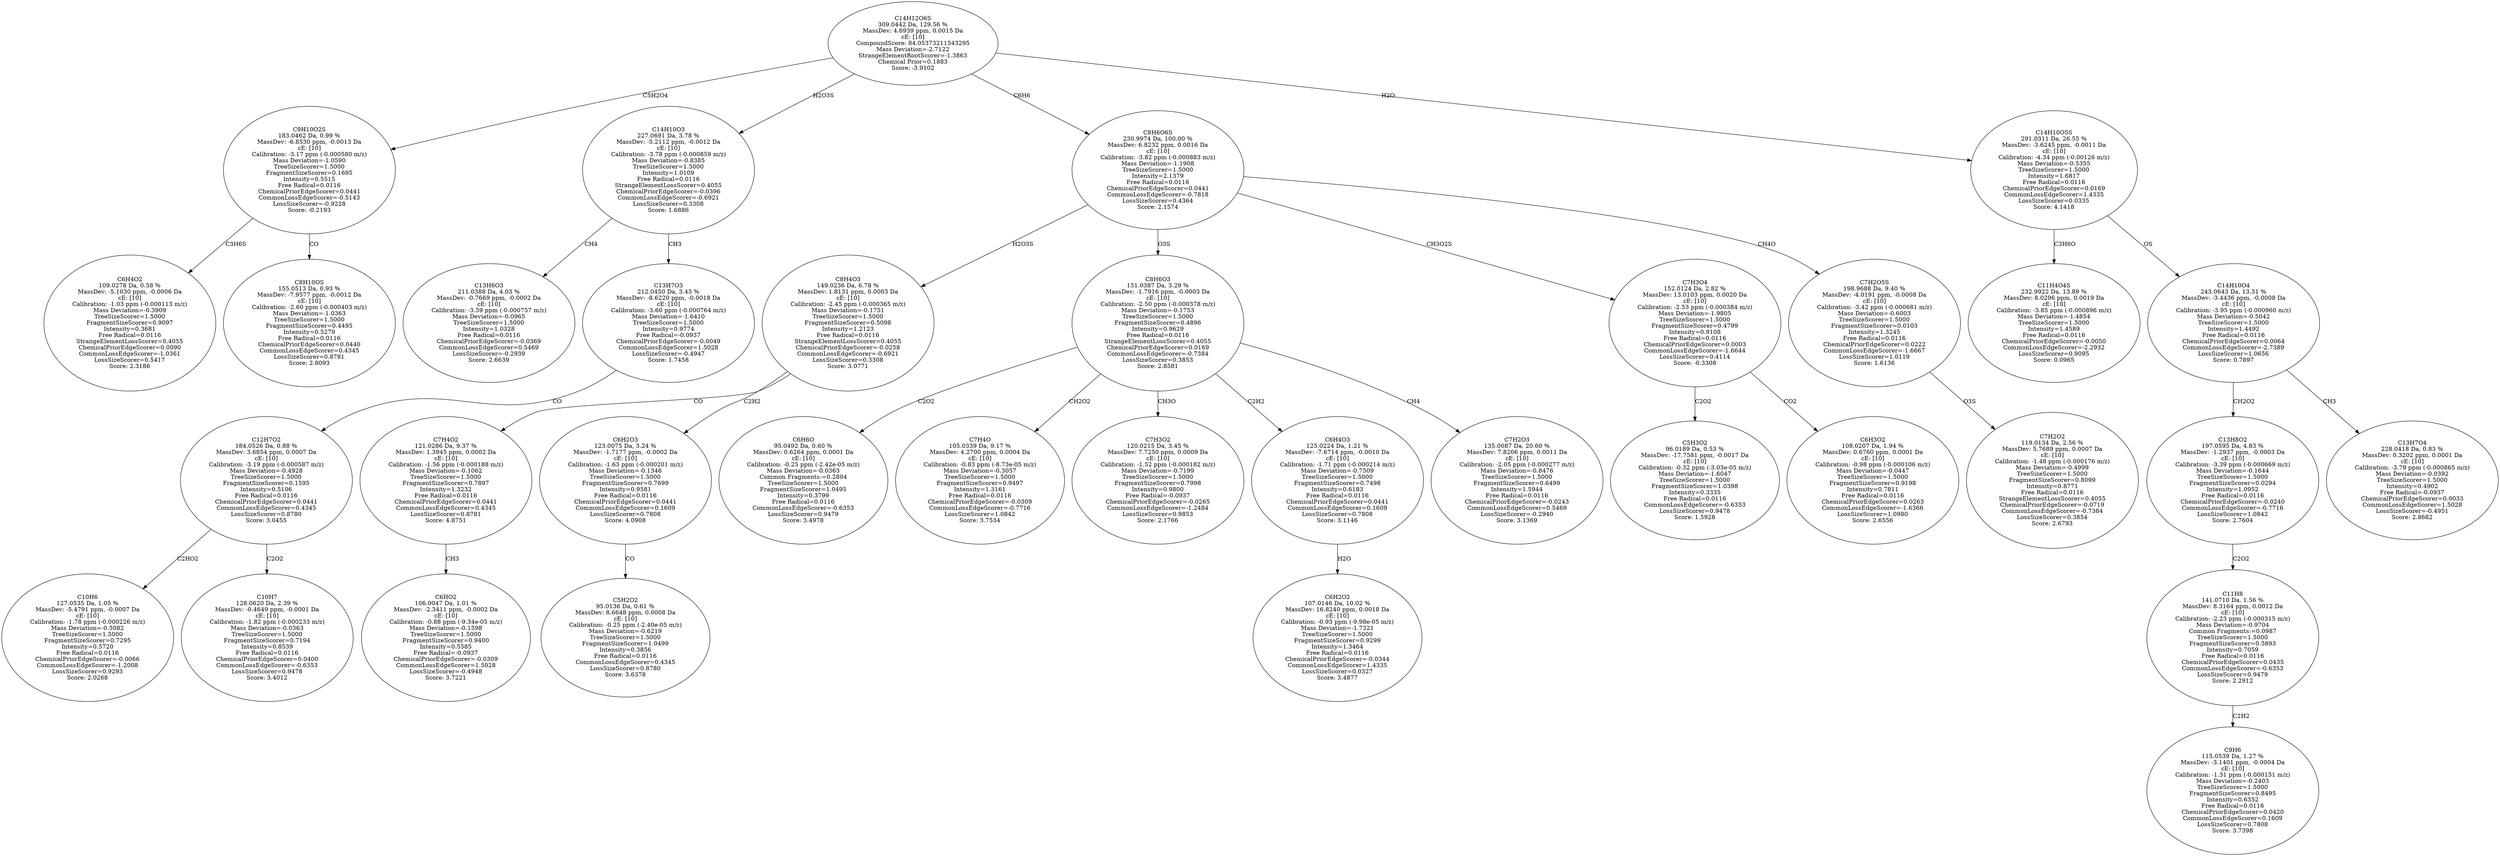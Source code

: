 strict digraph {
v1 [label="C6H4O2\n109.0278 Da, 0.58 %\nMassDev: -5.1030 ppm, -0.0006 Da\ncE: [10]\nCalibration: -1.03 ppm (-0.000113 m/z)\nMass Deviation=-0.3909\nTreeSizeScorer=1.5000\nFragmentSizeScorer=0.9097\nIntensity=0.3681\nFree Radical=0.0116\nStrangeElementLossScorer=0.4055\nChemicalPriorEdgeScorer=0.0090\nCommonLossEdgeScorer=-1.0361\nLossSizeScorer=0.5417\nScore: 2.3186"];
v2 [label="C8H10OS\n155.0513 Da, 0.93 %\nMassDev: -7.9577 ppm, -0.0012 Da\ncE: [10]\nCalibration: -2.60 ppm (-0.000403 m/z)\nMass Deviation=-1.0363\nTreeSizeScorer=1.5000\nFragmentSizeScorer=0.4495\nIntensity=0.5279\nFree Radical=0.0116\nChemicalPriorEdgeScorer=0.0440\nCommonLossEdgeScorer=0.4345\nLossSizeScorer=0.8781\nScore: 2.8093"];
v3 [label="C9H10O2S\n183.0462 Da, 0.99 %\nMassDev: -6.8530 ppm, -0.0013 Da\ncE: [10]\nCalibration: -3.17 ppm (-0.000580 m/z)\nMass Deviation=-1.0590\nTreeSizeScorer=1.5000\nFragmentSizeScorer=0.1695\nIntensity=0.5515\nFree Radical=0.0116\nChemicalPriorEdgeScorer=0.0441\nCommonLossEdgeScorer=-0.5143\nLossSizeScorer=-0.9228\nScore: -0.2193"];
v4 [label="C13H6O3\n211.0388 Da, 4.03 %\nMassDev: -0.7669 ppm, -0.0002 Da\ncE: [10]\nCalibration: -3.59 ppm (-0.000757 m/z)\nMass Deviation=-0.0965\nTreeSizeScorer=1.5000\nIntensity=1.0328\nFree Radical=0.0116\nChemicalPriorEdgeScorer=-0.0369\nCommonLossEdgeScorer=0.5469\nLossSizeScorer=-0.2939\nScore: 2.6639"];
v5 [label="C10H6\n127.0535 Da, 1.05 %\nMassDev: -5.4791 ppm, -0.0007 Da\ncE: [10]\nCalibration: -1.78 ppm (-0.000226 m/z)\nMass Deviation=-0.5082\nTreeSizeScorer=1.5000\nFragmentSizeScorer=0.7295\nIntensity=0.5720\nFree Radical=0.0116\nChemicalPriorEdgeScorer=-0.0066\nCommonLossEdgeScorer=-1.2008\nLossSizeScorer=0.9293\nScore: 2.0268"];
v6 [label="C10H7\n128.0620 Da, 2.39 %\nMassDev: -0.4649 ppm, -0.0001 Da\ncE: [10]\nCalibration: -1.82 ppm (-0.000233 m/z)\nMass Deviation=-0.0363\nTreeSizeScorer=1.5000\nFragmentSizeScorer=0.7194\nIntensity=0.8539\nFree Radical=0.0116\nChemicalPriorEdgeScorer=0.0400\nCommonLossEdgeScorer=-0.6353\nLossSizeScorer=0.9478\nScore: 3.4012"];
v7 [label="C12H7O2\n184.0526 Da, 0.88 %\nMassDev: 3.6854 ppm, 0.0007 Da\ncE: [10]\nCalibration: -3.19 ppm (-0.000587 m/z)\nMass Deviation=-0.4928\nTreeSizeScorer=1.5000\nFragmentSizeScorer=0.1595\nIntensity=0.5106\nFree Radical=0.0116\nChemicalPriorEdgeScorer=0.0441\nCommonLossEdgeScorer=0.4345\nLossSizeScorer=0.8780\nScore: 3.0455"];
v8 [label="C13H7O3\n212.0450 Da, 3.43 %\nMassDev: -8.6220 ppm, -0.0018 Da\ncE: [10]\nCalibration: -3.60 ppm (-0.000764 m/z)\nMass Deviation=-1.6410\nTreeSizeScorer=1.5000\nIntensity=0.9774\nFree Radical=-0.0937\nChemicalPriorEdgeScorer=-0.0049\nCommonLossEdgeScorer=1.5028\nLossSizeScorer=-0.4947\nScore: 1.7458"];
v9 [label="C14H10O3\n227.0691 Da, 3.78 %\nMassDev: -5.2112 ppm, -0.0012 Da\ncE: [10]\nCalibration: -3.78 ppm (-0.000859 m/z)\nMass Deviation=-0.8385\nTreeSizeScorer=1.5000\nIntensity=1.0109\nFree Radical=0.0116\nStrangeElementLossScorer=0.4055\nChemicalPriorEdgeScorer=-0.0396\nCommonLossEdgeScorer=-0.6921\nLossSizeScorer=0.3308\nScore: 1.6886"];
v10 [label="C6HO2\n106.0047 Da, 1.01 %\nMassDev: -2.3411 ppm, -0.0002 Da\ncE: [10]\nCalibration: -0.88 ppm (-9.34e-05 m/z)\nMass Deviation=-0.1598\nTreeSizeScorer=1.5000\nFragmentSizeScorer=0.9400\nIntensity=0.5585\nFree Radical=-0.0937\nChemicalPriorEdgeScorer=-0.0309\nCommonLossEdgeScorer=1.5028\nLossSizeScorer=-0.4948\nScore: 3.7221"];
v11 [label="C7H4O2\n121.0286 Da, 9.37 %\nMassDev: 1.3945 ppm, 0.0002 Da\ncE: [10]\nCalibration: -1.56 ppm (-0.000188 m/z)\nMass Deviation=-0.1062\nTreeSizeScorer=1.5000\nFragmentSizeScorer=0.7897\nIntensity=1.3232\nFree Radical=0.0116\nChemicalPriorEdgeScorer=0.0441\nCommonLossEdgeScorer=0.4345\nLossSizeScorer=0.8781\nScore: 4.8751"];
v12 [label="C5H2O2\n95.0136 Da, 0.61 %\nMassDev: 8.6648 ppm, 0.0008 Da\ncE: [10]\nCalibration: -0.25 ppm (-2.40e-05 m/z)\nMass Deviation=-0.6219\nTreeSizeScorer=1.5000\nFragmentSizeScorer=1.0499\nIntensity=0.3856\nFree Radical=0.0116\nCommonLossEdgeScorer=0.4345\nLossSizeScorer=0.8780\nScore: 3.6378"];
v13 [label="C6H2O3\n123.0075 Da, 3.24 %\nMassDev: -1.7177 ppm, -0.0002 Da\ncE: [10]\nCalibration: -1.63 ppm (-0.000201 m/z)\nMass Deviation=-0.1346\nTreeSizeScorer=1.5000\nFragmentSizeScorer=0.7699\nIntensity=0.9581\nFree Radical=0.0116\nChemicalPriorEdgeScorer=0.0441\nCommonLossEdgeScorer=0.1609\nLossSizeScorer=0.7808\nScore: 4.0908"];
v14 [label="C8H4O3\n149.0236 Da, 6.78 %\nMassDev: 1.8131 ppm, 0.0003 Da\ncE: [10]\nCalibration: -2.45 ppm (-0.000365 m/z)\nMass Deviation=-0.1751\nTreeSizeScorer=1.5000\nFragmentSizeScorer=0.5098\nIntensity=1.2123\nFree Radical=0.0116\nStrangeElementLossScorer=0.4055\nChemicalPriorEdgeScorer=-0.0258\nCommonLossEdgeScorer=-0.6921\nLossSizeScorer=0.3308\nScore: 3.0771"];
v15 [label="C6H6O\n95.0492 Da, 0.60 %\nMassDev: 0.6264 ppm, 0.0001 Da\ncE: [10]\nCalibration: -0.25 ppm (-2.42e-05 m/z)\nMass Deviation=-0.0363\nCommon Fragments:=0.2804\nTreeSizeScorer=1.5000\nFragmentSizeScorer=1.0495\nIntensity=0.3799\nFree Radical=0.0116\nCommonLossEdgeScorer=-0.6353\nLossSizeScorer=0.9479\nScore: 3.4978"];
v16 [label="C7H4O\n105.0339 Da, 9.17 %\nMassDev: 4.2700 ppm, 0.0004 Da\ncE: [10]\nCalibration: -0.83 ppm (-8.73e-05 m/z)\nMass Deviation=-0.3057\nTreeSizeScorer=1.5000\nFragmentSizeScorer=0.9497\nIntensity=1.3161\nFree Radical=0.0116\nChemicalPriorEdgeScorer=-0.0309\nCommonLossEdgeScorer=-0.7716\nLossSizeScorer=1.0842\nScore: 3.7534"];
v17 [label="C7H3O2\n120.0215 Da, 3.45 %\nMassDev: 7.7250 ppm, 0.0009 Da\ncE: [10]\nCalibration: -1.52 ppm (-0.000182 m/z)\nMass Deviation=-0.7199\nTreeSizeScorer=1.5000\nFragmentSizeScorer=0.7998\nIntensity=0.9800\nFree Radical=-0.0937\nChemicalPriorEdgeScorer=-0.0265\nCommonLossEdgeScorer=-1.2484\nLossSizeScorer=0.9853\nScore: 2.1766"];
v18 [label="C6H2O2\n107.0146 Da, 10.02 %\nMassDev: 16.8240 ppm, 0.0018 Da\ncE: [10]\nCalibration: -0.93 ppm (-9.98e-05 m/z)\nMass Deviation=-1.7321\nTreeSizeScorer=1.5000\nFragmentSizeScorer=0.9299\nIntensity=1.3464\nFree Radical=0.0116\nChemicalPriorEdgeScorer=-0.0344\nCommonLossEdgeScorer=1.4335\nLossSizeScorer=0.0327\nScore: 3.4877"];
v19 [label="C6H4O3\n125.0224 Da, 1.21 %\nMassDev: -7.6714 ppm, -0.0010 Da\ncE: [10]\nCalibration: -1.71 ppm (-0.000214 m/z)\nMass Deviation=-0.7509\nTreeSizeScorer=1.5000\nFragmentSizeScorer=0.7498\nIntensity=0.6183\nFree Radical=0.0116\nChemicalPriorEdgeScorer=0.0441\nCommonLossEdgeScorer=0.1609\nLossSizeScorer=0.7808\nScore: 3.1146"];
v20 [label="C7H2O3\n135.0087 Da, 20.60 %\nMassDev: 7.8206 ppm, 0.0011 Da\ncE: [10]\nCalibration: -2.05 ppm (-0.000277 m/z)\nMass Deviation=-0.8476\nTreeSizeScorer=1.5000\nFragmentSizeScorer=0.6499\nIntensity=1.5944\nFree Radical=0.0116\nChemicalPriorEdgeScorer=-0.0243\nCommonLossEdgeScorer=0.5469\nLossSizeScorer=-0.2940\nScore: 3.1369"];
v21 [label="C8H6O3\n151.0387 Da, 3.29 %\nMassDev: -1.7916 ppm, -0.0003 Da\ncE: [10]\nCalibration: -2.50 ppm (-0.000378 m/z)\nMass Deviation=-0.1753\nTreeSizeScorer=1.5000\nFragmentSizeScorer=0.4896\nIntensity=0.9629\nFree Radical=0.0116\nStrangeElementLossScorer=0.4055\nChemicalPriorEdgeScorer=0.0169\nCommonLossEdgeScorer=-0.7384\nLossSizeScorer=0.3853\nScore: 2.8581"];
v22 [label="C5H3O2\n96.0189 Da, 0.53 %\nMassDev: -17.7581 ppm, -0.0017 Da\ncE: [10]\nCalibration: -0.32 ppm (-3.03e-05 m/z)\nMass Deviation=-1.6047\nTreeSizeScorer=1.5000\nFragmentSizeScorer=1.0398\nIntensity=0.3335\nFree Radical=0.0116\nCommonLossEdgeScorer=-0.6353\nLossSizeScorer=0.9478\nScore: 1.5928"];
v23 [label="C6H3O2\n108.0207 Da, 1.94 %\nMassDev: 0.6760 ppm, 0.0001 Da\ncE: [10]\nCalibration: -0.98 ppm (-0.000106 m/z)\nMass Deviation=-0.0447\nTreeSizeScorer=1.5000\nFragmentSizeScorer=0.9198\nIntensity=0.7811\nFree Radical=0.0116\nChemicalPriorEdgeScorer=0.0263\nCommonLossEdgeScorer=-1.6366\nLossSizeScorer=1.0980\nScore: 2.6556"];
v24 [label="C7H3O4\n152.0124 Da, 2.82 %\nMassDev: 13.0103 ppm, 0.0020 Da\ncE: [10]\nCalibration: -2.53 ppm (-0.000384 m/z)\nMass Deviation=-1.9805\nTreeSizeScorer=1.5000\nFragmentSizeScorer=0.4799\nIntensity=0.9108\nFree Radical=0.0116\nChemicalPriorEdgeScorer=0.0003\nCommonLossEdgeScorer=-1.6644\nLossSizeScorer=0.4114\nScore: -0.3308"];
v25 [label="C7H2O2\n119.0134 Da, 2.56 %\nMassDev: 5.7689 ppm, 0.0007 Da\ncE: [10]\nCalibration: -1.48 ppm (-0.000176 m/z)\nMass Deviation=-0.4999\nTreeSizeScorer=1.5000\nFragmentSizeScorer=0.8099\nIntensity=0.8771\nFree Radical=0.0116\nStrangeElementLossScorer=0.4055\nChemicalPriorEdgeScorer=-0.0719\nCommonLossEdgeScorer=-0.7384\nLossSizeScorer=0.3854\nScore: 2.6793"];
v26 [label="C7H2O5S\n198.9688 Da, 9.40 %\nMassDev: -4.0191 ppm, -0.0008 Da\ncE: [10]\nCalibration: -3.42 ppm (-0.000681 m/z)\nMass Deviation=-0.6003\nTreeSizeScorer=1.5000\nFragmentSizeScorer=0.0103\nIntensity=1.3245\nFree Radical=0.0116\nChemicalPriorEdgeScorer=0.0222\nCommonLossEdgeScorer=-1.6667\nLossSizeScorer=1.0119\nScore: 1.6136"];
v27 [label="C8H6O6S\n230.9974 Da, 100.00 %\nMassDev: 6.8232 ppm, 0.0016 Da\ncE: [10]\nCalibration: -3.82 ppm (-0.000883 m/z)\nMass Deviation=-1.1908\nTreeSizeScorer=1.5000\nIntensity=2.1379\nFree Radical=0.0116\nChemicalPriorEdgeScorer=0.0441\nCommonLossEdgeScorer=-0.7818\nLossSizeScorer=0.4364\nScore: 2.1574"];
v28 [label="C11H4O4S\n232.9922 Da, 13.89 %\nMassDev: 8.0296 ppm, 0.0019 Da\ncE: [10]\nCalibration: -3.85 ppm (-0.000896 m/z)\nMass Deviation=-1.4854\nTreeSizeScorer=1.5000\nIntensity=1.4589\nFree Radical=0.0116\nChemicalPriorEdgeScorer=-0.0050\nCommonLossEdgeScorer=-2.2932\nLossSizeScorer=0.9095\nScore: 0.0965"];
v29 [label="C9H6\n115.0539 Da, 1.27 %\nMassDev: -3.1401 ppm, -0.0004 Da\ncE: [10]\nCalibration: -1.31 ppm (-0.000151 m/z)\nMass Deviation=-0.2403\nTreeSizeScorer=1.5000\nFragmentSizeScorer=0.8495\nIntensity=0.6352\nFree Radical=0.0116\nChemicalPriorEdgeScorer=0.0420\nCommonLossEdgeScorer=0.1609\nLossSizeScorer=0.7808\nScore: 3.7398"];
v30 [label="C11H8\n141.0710 Da, 1.56 %\nMassDev: 8.3164 ppm, 0.0012 Da\ncE: [10]\nCalibration: -2.23 ppm (-0.000315 m/z)\nMass Deviation=-0.9704\nCommon Fragments:=0.0987\nTreeSizeScorer=1.5000\nFragmentSizeScorer=0.5893\nIntensity=0.7059\nFree Radical=0.0116\nChemicalPriorEdgeScorer=0.0435\nCommonLossEdgeScorer=-0.6353\nLossSizeScorer=0.9479\nScore: 2.2912"];
v31 [label="C13H8O2\n197.0595 Da, 4.83 %\nMassDev: -1.2937 ppm, -0.0003 Da\ncE: [10]\nCalibration: -3.39 ppm (-0.000669 m/z)\nMass Deviation=-0.1644\nTreeSizeScorer=1.5000\nFragmentSizeScorer=0.0294\nIntensity=1.0952\nFree Radical=0.0116\nChemicalPriorEdgeScorer=-0.0240\nCommonLossEdgeScorer=-0.7716\nLossSizeScorer=1.0842\nScore: 2.7604"];
v32 [label="C13H7O4\n228.0418 Da, 0.83 %\nMassDev: 0.3202 ppm, 0.0001 Da\ncE: [10]\nCalibration: -3.79 ppm (-0.000865 m/z)\nMass Deviation=-0.0392\nTreeSizeScorer=1.5000\nIntensity=0.4902\nFree Radical=-0.0937\nChemicalPriorEdgeScorer=0.0033\nCommonLossEdgeScorer=1.5028\nLossSizeScorer=-0.4951\nScore: 2.8682"];
v33 [label="C14H10O4\n243.0643 Da, 13.51 %\nMassDev: -3.4436 ppm, -0.0008 Da\ncE: [10]\nCalibration: -3.95 ppm (-0.000960 m/z)\nMass Deviation=-0.5042\nTreeSizeScorer=1.5000\nIntensity=1.4492\nFree Radical=0.0116\nChemicalPriorEdgeScorer=0.0064\nCommonLossEdgeScorer=-2.7389\nLossSizeScorer=1.0656\nScore: 0.7897"];
v34 [label="C14H10O5S\n291.0311 Da, 26.55 %\nMassDev: -3.6245 ppm, -0.0011 Da\ncE: [10]\nCalibration: -4.34 ppm (-0.00126 m/z)\nMass Deviation=-0.5355\nTreeSizeScorer=1.5000\nIntensity=1.6817\nFree Radical=0.0116\nChemicalPriorEdgeScorer=0.0169\nCommonLossEdgeScorer=1.4335\nLossSizeScorer=0.0335\nScore: 4.1418"];
v35 [label="C14H12O6S\n309.0442 Da, 129.56 %\nMassDev: 4.6939 ppm, 0.0015 Da\ncE: [10]\nCompoundScore: 84.05373211543295\nMass Deviation=-2.7122\nStrangeElementRootScorer=-1.3863\nChemical Prior=0.1883\nScore: -3.9102"];
v3 -> v1 [label="C3H6S"];
v3 -> v2 [label="CO"];
v35 -> v3 [label="C5H2O4"];
v9 -> v4 [label="CH4"];
v7 -> v5 [label="C2HO2"];
v7 -> v6 [label="C2O2"];
v8 -> v7 [label="CO"];
v9 -> v8 [label="CH3"];
v35 -> v9 [label="H2O3S"];
v11 -> v10 [label="CH3"];
v14 -> v11 [label="CO"];
v13 -> v12 [label="CO"];
v14 -> v13 [label="C2H2"];
v27 -> v14 [label="H2O3S"];
v21 -> v15 [label="C2O2"];
v21 -> v16 [label="CH2O2"];
v21 -> v17 [label="CH3O"];
v19 -> v18 [label="H2O"];
v21 -> v19 [label="C2H2"];
v21 -> v20 [label="CH4"];
v27 -> v21 [label="O3S"];
v24 -> v22 [label="C2O2"];
v24 -> v23 [label="CO2"];
v27 -> v24 [label="CH3O2S"];
v26 -> v25 [label="O3S"];
v27 -> v26 [label="CH4O"];
v35 -> v27 [label="C6H6"];
v34 -> v28 [label="C3H6O"];
v30 -> v29 [label="C2H2"];
v31 -> v30 [label="C2O2"];
v33 -> v31 [label="CH2O2"];
v33 -> v32 [label="CH3"];
v34 -> v33 [label="OS"];
v35 -> v34 [label="H2O"];
}